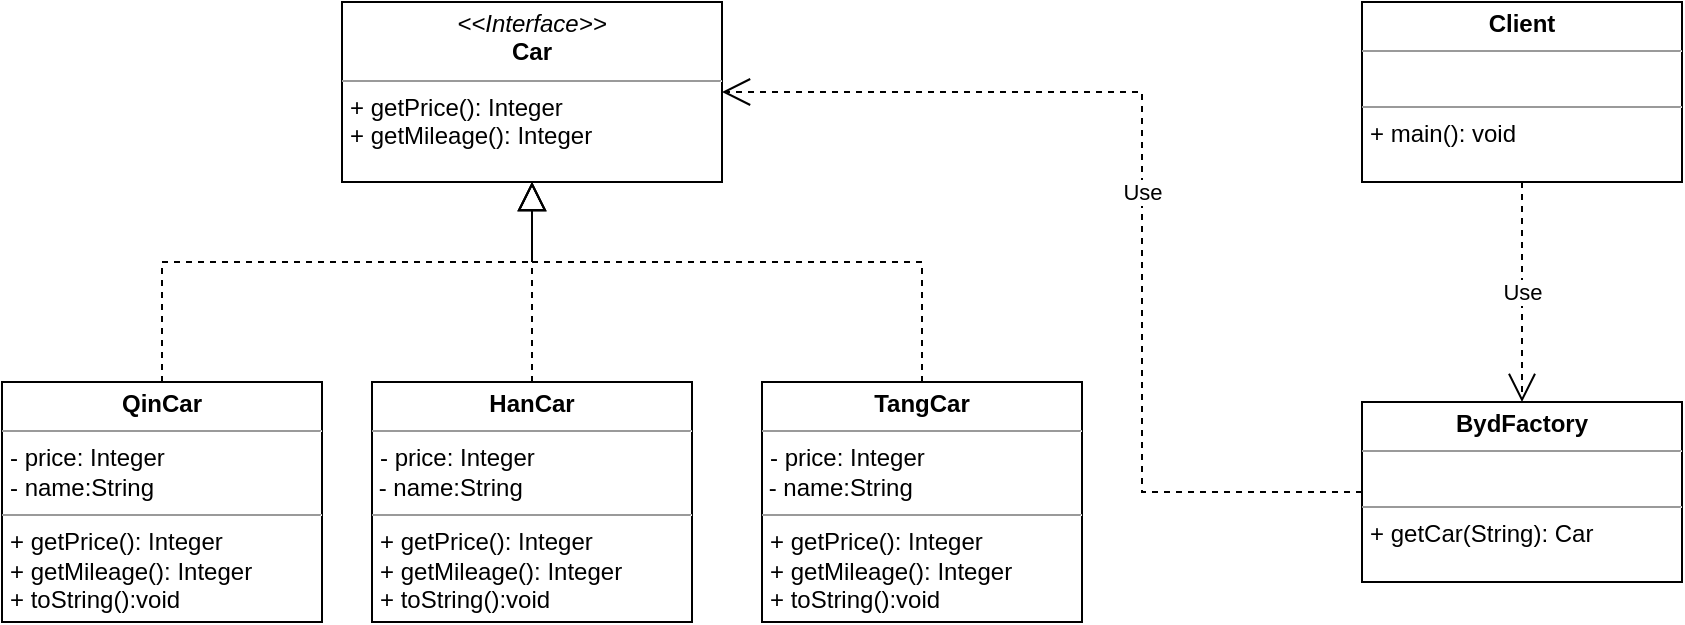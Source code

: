 <mxfile version="16.5.1" type="device"><diagram name="Page-1" id="0783ab3e-0a74-02c8-0abd-f7b4e66b4bec"><mxGraphModel dx="1956" dy="791" grid="1" gridSize="10" guides="1" tooltips="1" connect="1" arrows="1" fold="1" page="1" pageScale="1" pageWidth="850" pageHeight="1100" background="none" math="0" shadow="0"><root><mxCell id="0"/><mxCell id="1" parent="0"/><mxCell id="ZdMz2NERPeiqBehZWAvI-7" value="&lt;p style=&quot;margin: 0px ; margin-top: 4px ; text-align: center&quot;&gt;&lt;i&gt;&amp;lt;&amp;lt;Interface&amp;gt;&amp;gt;&lt;/i&gt;&lt;br&gt;&lt;b&gt;Car&lt;/b&gt;&lt;/p&gt;&lt;hr size=&quot;1&quot;&gt;&lt;p style=&quot;margin: 0px ; margin-left: 4px&quot;&gt;+ getPrice(): Integer&lt;br&gt;+ getMileage(): Integer&lt;/p&gt;" style="verticalAlign=top;align=left;overflow=fill;fontSize=12;fontFamily=Helvetica;html=1;" parent="1" vertex="1"><mxGeometry x="-100" y="370" width="190" height="90" as="geometry"/></mxCell><mxCell id="ZdMz2NERPeiqBehZWAvI-8" value="&lt;p style=&quot;margin: 0px ; margin-top: 4px ; text-align: center&quot;&gt;&lt;b&gt;QinCar&lt;/b&gt;&lt;/p&gt;&lt;hr size=&quot;1&quot;&gt;&lt;p style=&quot;margin: 0px ; margin-left: 4px&quot;&gt;- price: Integer&lt;/p&gt;&lt;p style=&quot;margin: 0px ; margin-left: 4px&quot;&gt;- name:String&lt;/p&gt;&lt;hr size=&quot;1&quot;&gt;&lt;p style=&quot;margin: 0px ; margin-left: 4px&quot;&gt;+ getPrice(): Integer&lt;br&gt;+ getMileage(): Integer&lt;br&gt;&lt;/p&gt;&lt;p style=&quot;margin: 0px ; margin-left: 4px&quot;&gt;+ toString():void&lt;/p&gt;" style="verticalAlign=top;align=left;overflow=fill;fontSize=12;fontFamily=Helvetica;html=1;" parent="1" vertex="1"><mxGeometry x="-270" y="560" width="160" height="120" as="geometry"/></mxCell><mxCell id="ZdMz2NERPeiqBehZWAvI-9" value="&lt;p style=&quot;margin: 0px ; margin-top: 4px ; text-align: center&quot;&gt;&lt;b&gt;HanCar&lt;/b&gt;&lt;/p&gt;&lt;hr size=&quot;1&quot;&gt;&lt;p style=&quot;margin: 0px ; margin-left: 4px&quot;&gt;- price: Integer&lt;/p&gt;&amp;nbsp;- name:String&lt;hr size=&quot;1&quot;&gt;&lt;p style=&quot;margin: 0px ; margin-left: 4px&quot;&gt;+ getPrice(): Integer&lt;br&gt;+ getMileage(): Integer&lt;br&gt;&lt;/p&gt;&lt;p style=&quot;margin: 0px ; margin-left: 4px&quot;&gt;+ toString():void&lt;br&gt;&lt;/p&gt;" style="verticalAlign=top;align=left;overflow=fill;fontSize=12;fontFamily=Helvetica;html=1;" parent="1" vertex="1"><mxGeometry x="-85" y="560" width="160" height="120" as="geometry"/></mxCell><mxCell id="ZdMz2NERPeiqBehZWAvI-10" value="&lt;p style=&quot;margin: 0px ; margin-top: 4px ; text-align: center&quot;&gt;&lt;b&gt;TangCar&lt;/b&gt;&lt;/p&gt;&lt;hr size=&quot;1&quot;&gt;&lt;p style=&quot;margin: 0px ; margin-left: 4px&quot;&gt;- price: Integer&lt;/p&gt;&amp;nbsp;- name:String&lt;hr size=&quot;1&quot;&gt;&lt;p style=&quot;margin: 0px ; margin-left: 4px&quot;&gt;+ getPrice(): Integer&lt;br&gt;+ getMileage(): Integer&lt;br&gt;&lt;/p&gt;&lt;p style=&quot;margin: 0px ; margin-left: 4px&quot;&gt;+ toString():void&lt;br&gt;&lt;/p&gt;" style="verticalAlign=top;align=left;overflow=fill;fontSize=12;fontFamily=Helvetica;html=1;" parent="1" vertex="1"><mxGeometry x="110" y="560" width="160" height="120" as="geometry"/></mxCell><mxCell id="ZdMz2NERPeiqBehZWAvI-11" style="edgeStyle=orthogonalEdgeStyle;rounded=0;orthogonalLoop=1;jettySize=auto;html=1;exitX=0.5;exitY=1;exitDx=0;exitDy=0;" parent="1" source="ZdMz2NERPeiqBehZWAvI-7" target="ZdMz2NERPeiqBehZWAvI-7" edge="1"><mxGeometry relative="1" as="geometry"/></mxCell><mxCell id="ZdMz2NERPeiqBehZWAvI-12" value="" style="endArrow=block;dashed=1;endFill=0;endSize=12;html=1;rounded=0;exitX=0.5;exitY=0;exitDx=0;exitDy=0;entryX=0.5;entryY=1;entryDx=0;entryDy=0;" parent="1" source="ZdMz2NERPeiqBehZWAvI-8" target="ZdMz2NERPeiqBehZWAvI-7" edge="1"><mxGeometry width="160" relative="1" as="geometry"><mxPoint x="-190" y="520" as="sourcePoint"/><mxPoint x="-5" y="470" as="targetPoint"/><Array as="points"><mxPoint x="-190" y="500"/><mxPoint x="-5" y="500"/></Array></mxGeometry></mxCell><mxCell id="ZdMz2NERPeiqBehZWAvI-14" value="" style="endArrow=block;dashed=1;endFill=0;endSize=12;html=1;rounded=0;exitX=0.5;exitY=0;exitDx=0;exitDy=0;" parent="1" source="ZdMz2NERPeiqBehZWAvI-9" edge="1"><mxGeometry width="160" relative="1" as="geometry"><mxPoint x="-180" y="570" as="sourcePoint"/><mxPoint x="-5" y="460" as="targetPoint"/><Array as="points"/></mxGeometry></mxCell><mxCell id="ZdMz2NERPeiqBehZWAvI-15" value="" style="endArrow=block;dashed=1;endFill=0;endSize=12;html=1;rounded=0;exitX=0.5;exitY=0;exitDx=0;exitDy=0;entryX=0.5;entryY=1;entryDx=0;entryDy=0;" parent="1" source="ZdMz2NERPeiqBehZWAvI-10" target="ZdMz2NERPeiqBehZWAvI-7" edge="1"><mxGeometry width="160" relative="1" as="geometry"><mxPoint x="5" y="570" as="sourcePoint"/><mxPoint x="5" y="470" as="targetPoint"/><Array as="points"><mxPoint x="190" y="500"/><mxPoint x="-5" y="500"/></Array></mxGeometry></mxCell><mxCell id="ZdMz2NERPeiqBehZWAvI-18" value="&lt;p style=&quot;margin: 0px ; margin-top: 4px ; text-align: center&quot;&gt;&lt;b&gt;Client&lt;/b&gt;&lt;/p&gt;&lt;hr size=&quot;1&quot;&gt;&lt;p style=&quot;margin: 0px ; margin-left: 4px&quot;&gt;&lt;br&gt;&lt;/p&gt;&lt;hr size=&quot;1&quot;&gt;&lt;p style=&quot;margin: 0px ; margin-left: 4px&quot;&gt;+ main(): void&lt;/p&gt;" style="verticalAlign=top;align=left;overflow=fill;fontSize=12;fontFamily=Helvetica;html=1;" parent="1" vertex="1"><mxGeometry x="410" y="370" width="160" height="90" as="geometry"/></mxCell><mxCell id="ZdMz2NERPeiqBehZWAvI-19" value="&lt;p style=&quot;margin: 0px ; margin-top: 4px ; text-align: center&quot;&gt;&lt;b&gt;BydFactory&lt;/b&gt;&lt;/p&gt;&lt;hr size=&quot;1&quot;&gt;&lt;p style=&quot;margin: 0px ; margin-left: 4px&quot;&gt;&lt;br&gt;&lt;/p&gt;&lt;hr size=&quot;1&quot;&gt;&lt;p style=&quot;margin: 0px ; margin-left: 4px&quot;&gt;&lt;span&gt;+ getCar(String): Car&lt;/span&gt;&lt;br&gt;&lt;/p&gt;" style="verticalAlign=top;align=left;overflow=fill;fontSize=12;fontFamily=Helvetica;html=1;" parent="1" vertex="1"><mxGeometry x="410" y="570" width="160" height="90" as="geometry"/></mxCell><mxCell id="ZdMz2NERPeiqBehZWAvI-24" value="Use" style="endArrow=open;endSize=12;dashed=1;html=1;rounded=0;entryX=0.5;entryY=0;entryDx=0;entryDy=0;exitX=0.5;exitY=1;exitDx=0;exitDy=0;" parent="1" source="ZdMz2NERPeiqBehZWAvI-18" target="ZdMz2NERPeiqBehZWAvI-19" edge="1"><mxGeometry width="160" relative="1" as="geometry"><mxPoint x="476" y="470" as="sourcePoint"/><mxPoint x="360" y="570" as="targetPoint"/></mxGeometry></mxCell><mxCell id="ZdMz2NERPeiqBehZWAvI-25" value="Use" style="endArrow=open;endSize=12;dashed=1;html=1;rounded=0;entryX=1;entryY=0.5;entryDx=0;entryDy=0;exitX=0;exitY=0.5;exitDx=0;exitDy=0;" parent="1" source="ZdMz2NERPeiqBehZWAvI-19" target="ZdMz2NERPeiqBehZWAvI-7" edge="1"><mxGeometry width="160" relative="1" as="geometry"><mxPoint x="400" y="630" as="sourcePoint"/><mxPoint x="150" y="420" as="targetPoint"/><Array as="points"><mxPoint x="300" y="615"/><mxPoint x="300" y="415"/></Array></mxGeometry></mxCell></root></mxGraphModel></diagram></mxfile>